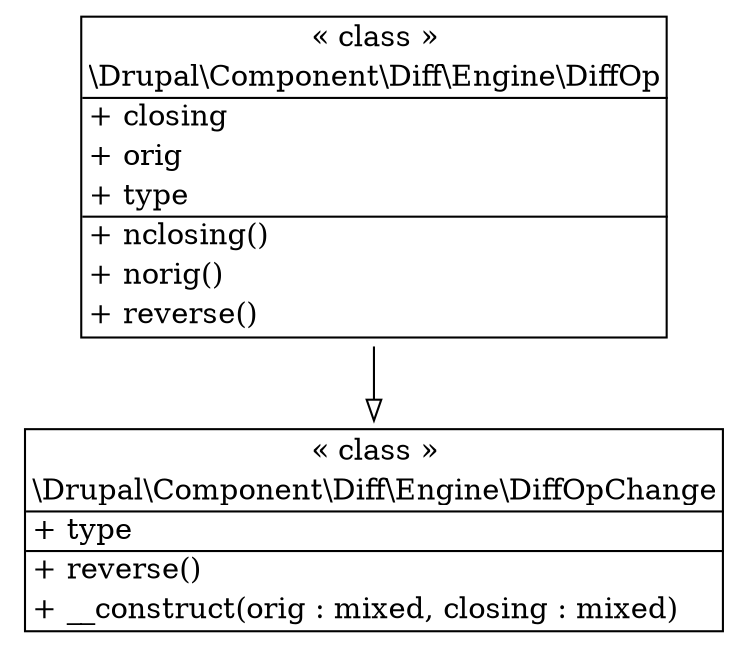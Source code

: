 digraph "Class Diagram" {
  node [shape=plaintext]
  "\\Drupal\\Component\\Diff\\Engine\\DiffOpChange" [
    label=<
<table border="1" cellpadding="2" cellspacing="0" cellborder="0">
<tr><td align="center">&laquo; class &raquo;</td></tr>
<tr><td align="center" title="class DiffOpChange">\\Drupal\\Component\\Diff\\Engine\\DiffOpChange</td></tr><hr />
<tr><td align="left" title="public type">+ type</td></tr>
<hr />
<tr><td align="left" title="public reverse">+ reverse()</td></tr>
<tr><td align="left" title="public __construct">+ __construct(orig : mixed, closing : mixed)</td></tr>
</table>
  >
  ];
  "\\Drupal\\Component\\Diff\\Engine\\DiffOp" [
    label=<
<table border="1" cellpadding="2" cellspacing="0" cellborder="0">
<tr><td align="center">&laquo; class &raquo;</td></tr>
<tr><td align="center" title="class DiffOp">\\Drupal\\Component\\Diff\\Engine\\DiffOp</td></tr><hr />
<tr><td align="left" title="public closing">+ closing</td></tr>
<tr><td align="left" title="public orig">+ orig</td></tr>
<tr><td align="left" title="public type">+ type</td></tr>
<hr />
<tr><td align="left" title="public nclosing">+ nclosing()</td></tr>
<tr><td align="left" title="public norig">+ norig()</td></tr>
<tr><td align="left" title="public reverse">+ reverse()</td></tr>
</table>
  >
  ];
"\\Drupal\\Component\\Diff\\Engine\\DiffOp" -> "\\Drupal\\Component\\Diff\\Engine\\DiffOpChange" [arrowhead="empty"];

}